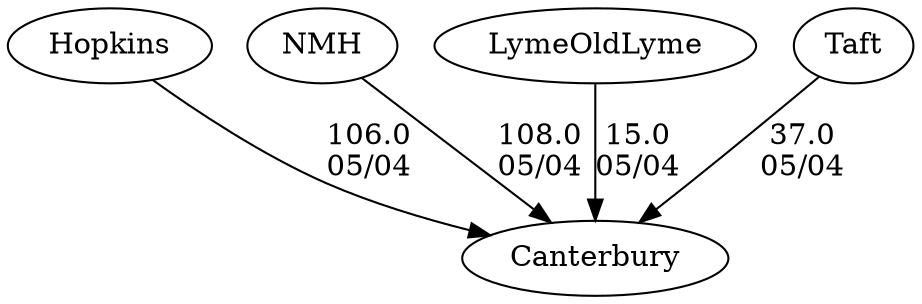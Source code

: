 digraph girls4foursCanterbury {Hopkins [URL="girls4foursCanterburyHopkins.html"];NMH [URL="girls4foursCanterburyNMH.html"];LymeOldLyme [URL="girls4foursCanterburyLymeOldLyme.html"];Canterbury [URL="girls4foursCanterburyCanterbury.html"];Taft [URL="girls4foursCanterburyTaft.html"];NMH -> Canterbury[label="108.0
05/04", weight="-8", tooltip="Founder's Day Regatta			
", URL="", random="random"]; 
Hopkins -> Canterbury[label="106.0
05/04", weight="-6", tooltip="Founder's Day Regatta			
", URL="", random="random"]; 
Taft -> Canterbury[label="37.0
05/04", weight="63", tooltip="Founder's Day Regatta			
", URL="", random="random"]; 
LymeOldLyme -> Canterbury[label="15.0
05/04", weight="85", tooltip="Founder's Day Regatta			
", URL="", random="random"]}